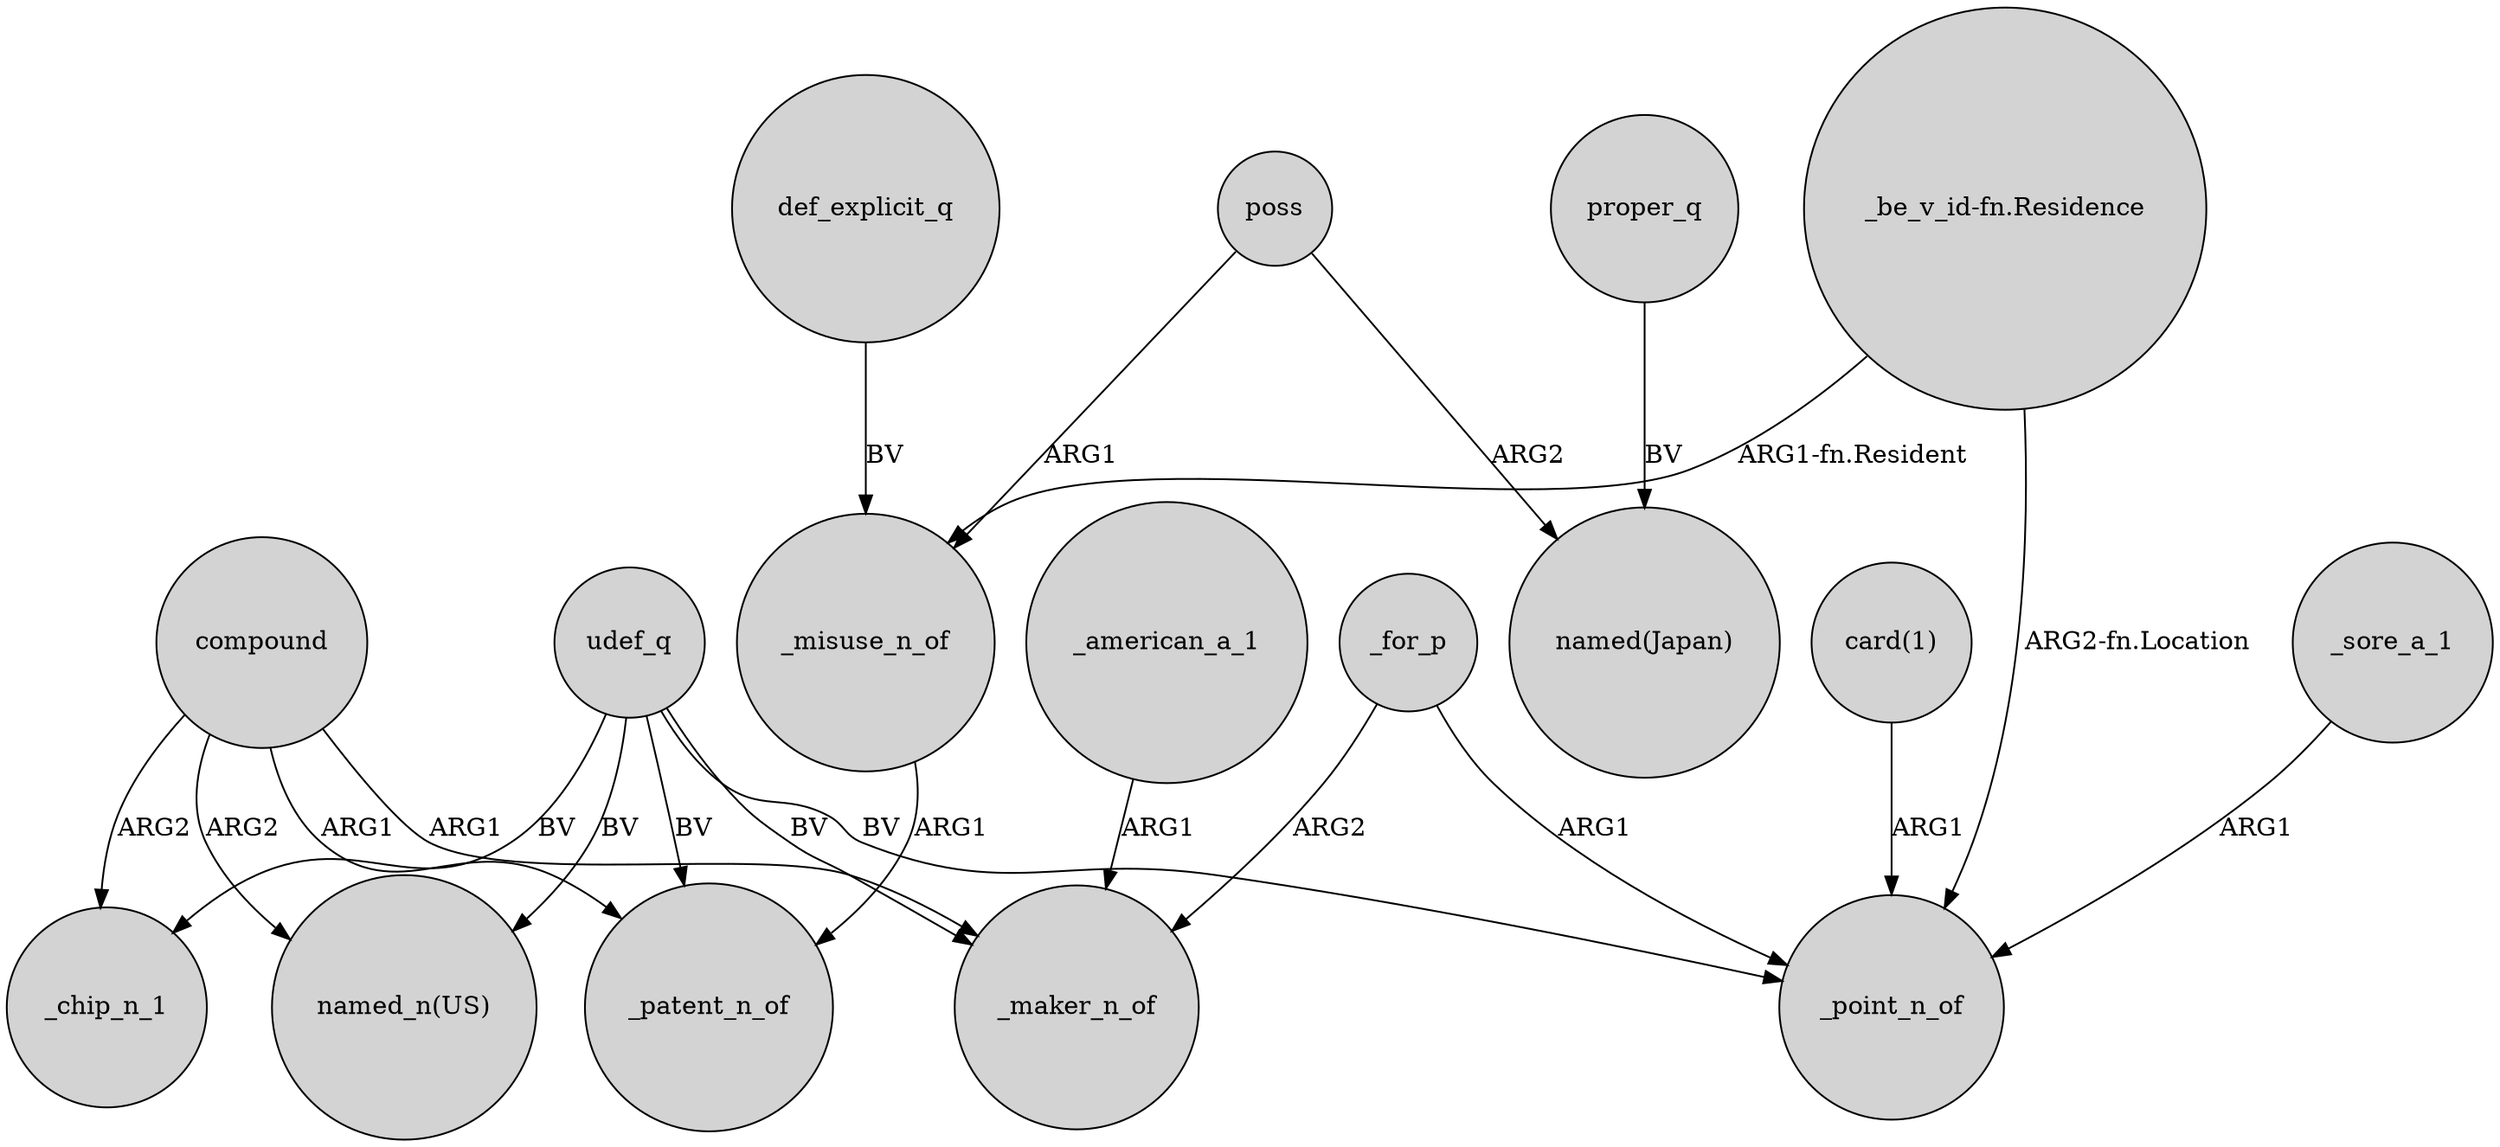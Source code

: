 digraph {
	node [shape=circle style=filled]
	compound -> _patent_n_of [label=ARG1]
	udef_q -> _patent_n_of [label=BV]
	poss -> "named(Japan)" [label=ARG2]
	"card(1)" -> _point_n_of [label=ARG1]
	_american_a_1 -> _maker_n_of [label=ARG1]
	_for_p -> _point_n_of [label=ARG1]
	udef_q -> _maker_n_of [label=BV]
	proper_q -> "named(Japan)" [label=BV]
	"_be_v_id-fn.Residence" -> _misuse_n_of [label="ARG1-fn.Resident"]
	_misuse_n_of -> _patent_n_of [label=ARG1]
	_for_p -> _maker_n_of [label=ARG2]
	compound -> _maker_n_of [label=ARG1]
	udef_q -> _chip_n_1 [label=BV]
	def_explicit_q -> _misuse_n_of [label=BV]
	_sore_a_1 -> _point_n_of [label=ARG1]
	"_be_v_id-fn.Residence" -> _point_n_of [label="ARG2-fn.Location"]
	poss -> _misuse_n_of [label=ARG1]
	udef_q -> _point_n_of [label=BV]
	compound -> _chip_n_1 [label=ARG2]
	compound -> "named_n(US)" [label=ARG2]
	udef_q -> "named_n(US)" [label=BV]
}
